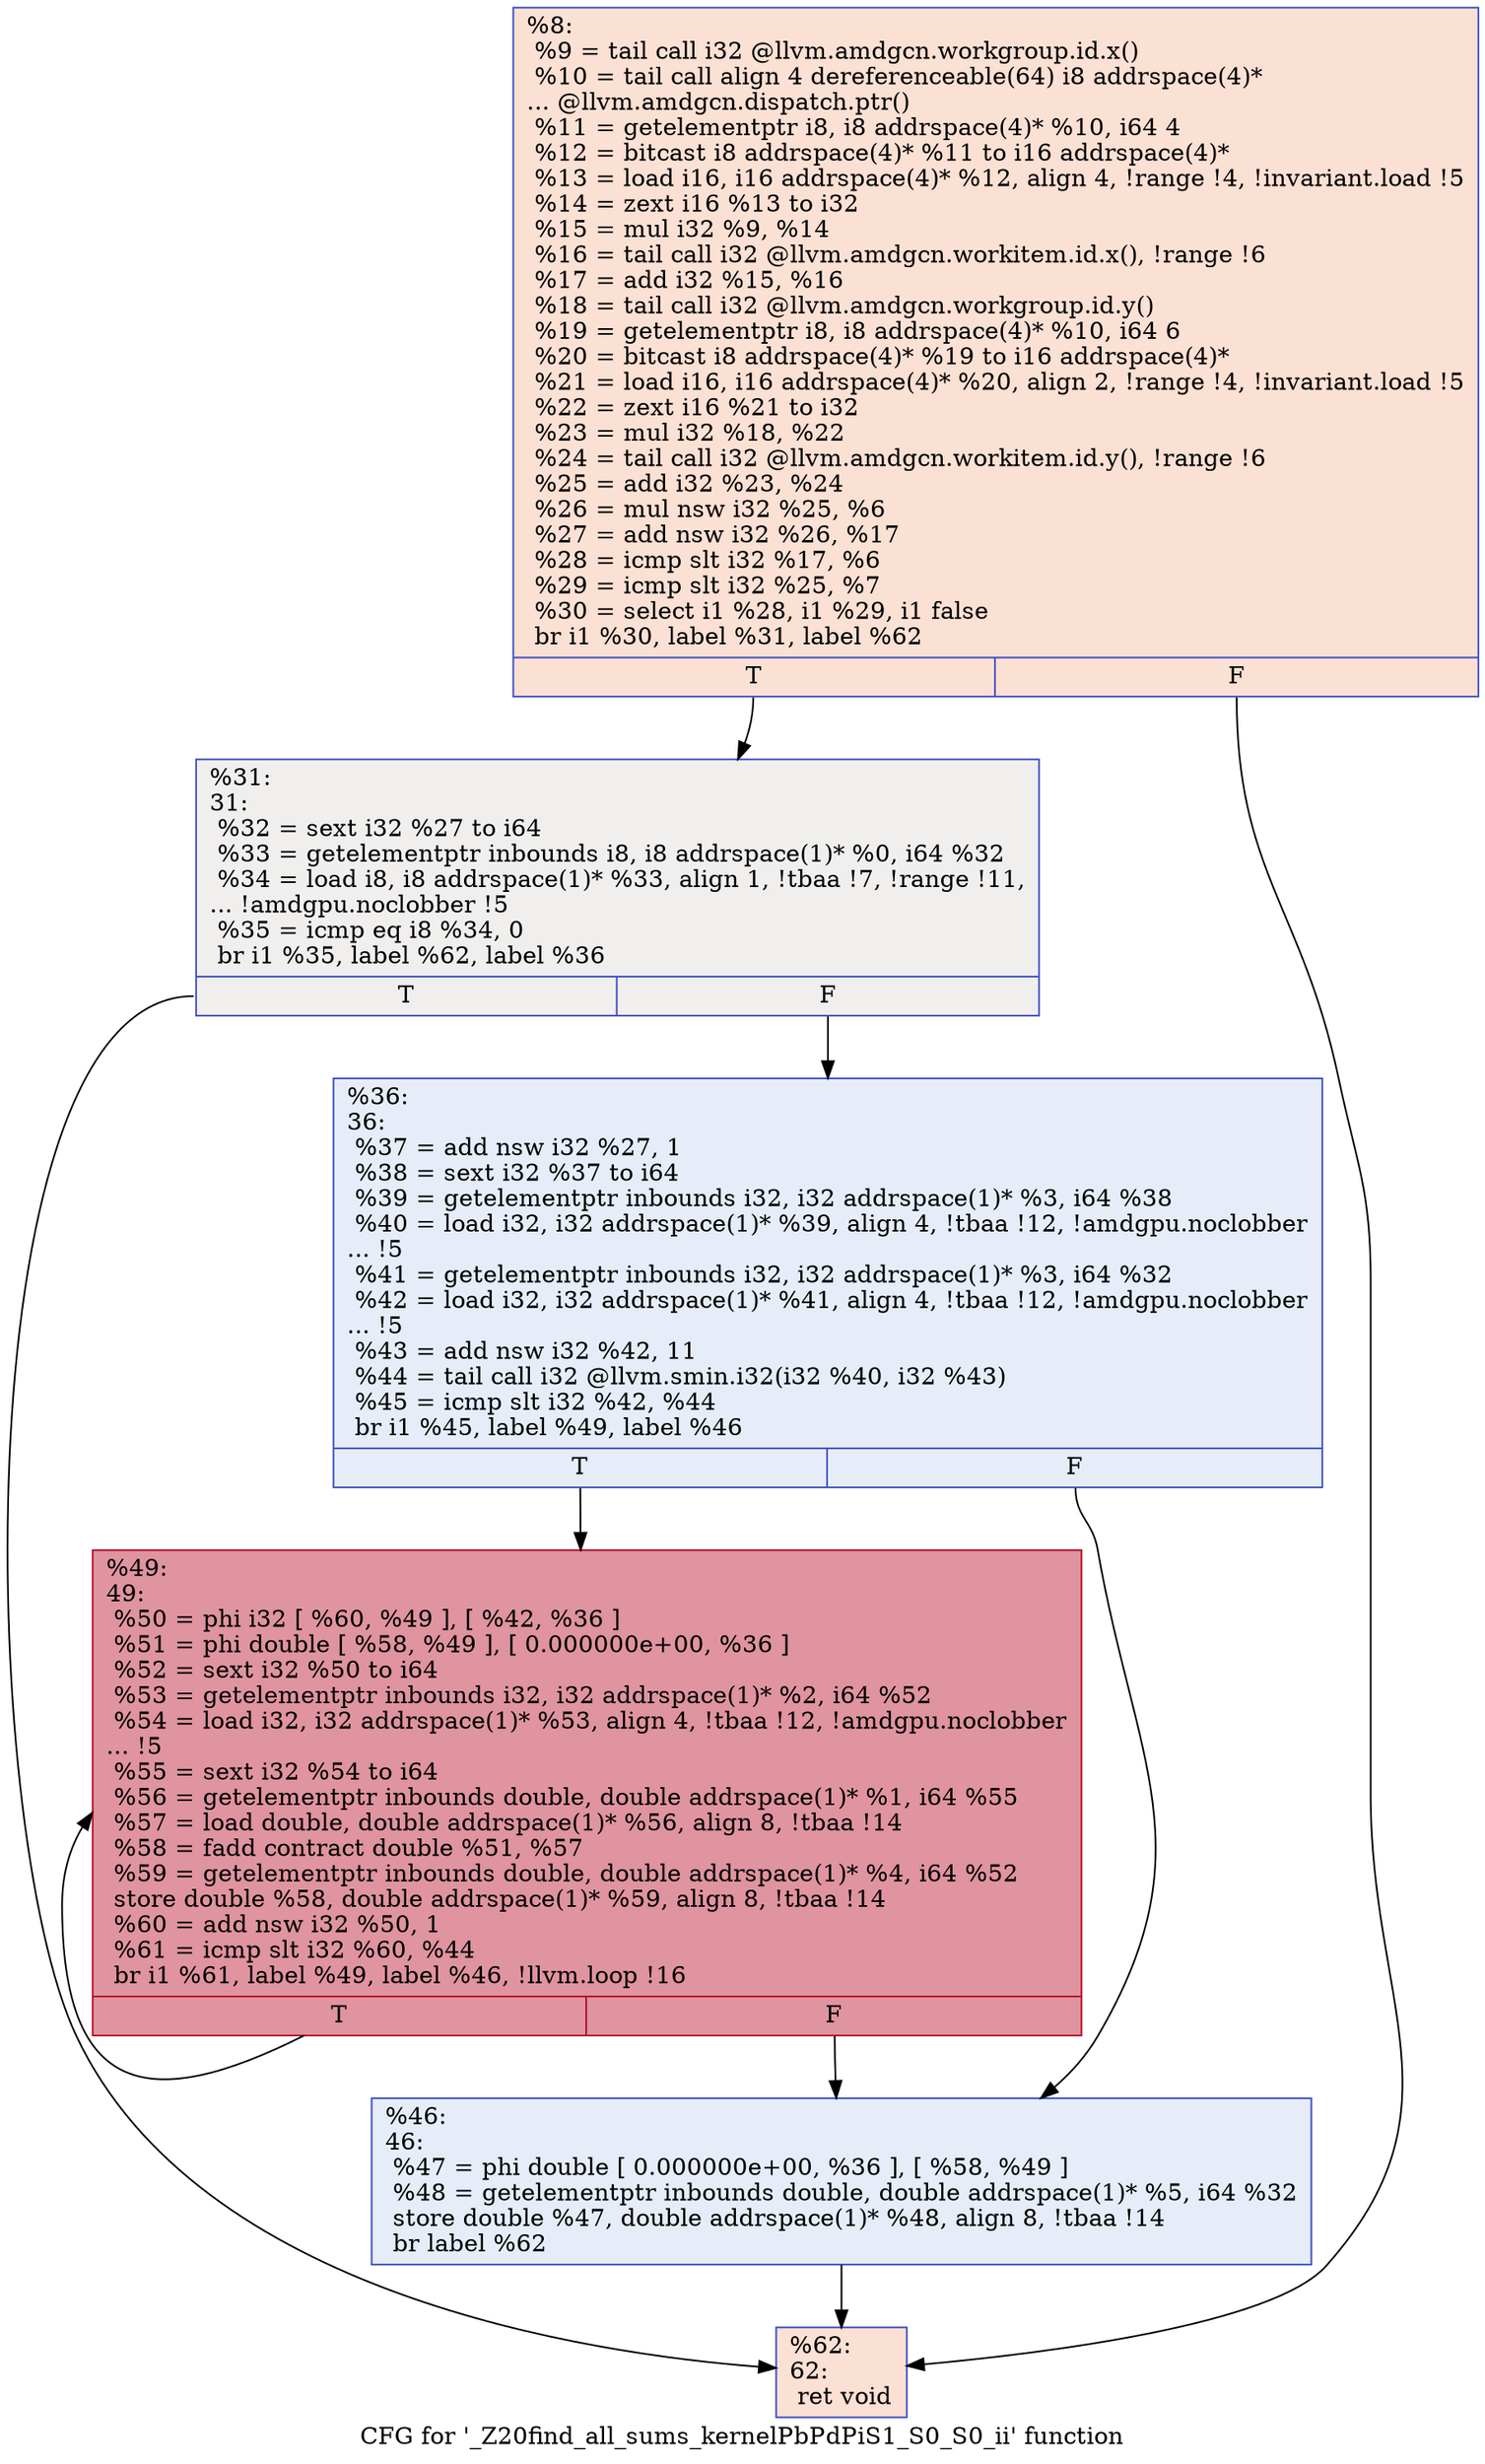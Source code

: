digraph "CFG for '_Z20find_all_sums_kernelPbPdPiS1_S0_S0_ii' function" {
	label="CFG for '_Z20find_all_sums_kernelPbPdPiS1_S0_S0_ii' function";

	Node0x6427c50 [shape=record,color="#3d50c3ff", style=filled, fillcolor="#f7b99e70",label="{%8:\l  %9 = tail call i32 @llvm.amdgcn.workgroup.id.x()\l  %10 = tail call align 4 dereferenceable(64) i8 addrspace(4)*\l... @llvm.amdgcn.dispatch.ptr()\l  %11 = getelementptr i8, i8 addrspace(4)* %10, i64 4\l  %12 = bitcast i8 addrspace(4)* %11 to i16 addrspace(4)*\l  %13 = load i16, i16 addrspace(4)* %12, align 4, !range !4, !invariant.load !5\l  %14 = zext i16 %13 to i32\l  %15 = mul i32 %9, %14\l  %16 = tail call i32 @llvm.amdgcn.workitem.id.x(), !range !6\l  %17 = add i32 %15, %16\l  %18 = tail call i32 @llvm.amdgcn.workgroup.id.y()\l  %19 = getelementptr i8, i8 addrspace(4)* %10, i64 6\l  %20 = bitcast i8 addrspace(4)* %19 to i16 addrspace(4)*\l  %21 = load i16, i16 addrspace(4)* %20, align 2, !range !4, !invariant.load !5\l  %22 = zext i16 %21 to i32\l  %23 = mul i32 %18, %22\l  %24 = tail call i32 @llvm.amdgcn.workitem.id.y(), !range !6\l  %25 = add i32 %23, %24\l  %26 = mul nsw i32 %25, %6\l  %27 = add nsw i32 %26, %17\l  %28 = icmp slt i32 %17, %6\l  %29 = icmp slt i32 %25, %7\l  %30 = select i1 %28, i1 %29, i1 false\l  br i1 %30, label %31, label %62\l|{<s0>T|<s1>F}}"];
	Node0x6427c50:s0 -> Node0x642b7f0;
	Node0x6427c50:s1 -> Node0x642b880;
	Node0x642b7f0 [shape=record,color="#3d50c3ff", style=filled, fillcolor="#e0dbd870",label="{%31:\l31:                                               \l  %32 = sext i32 %27 to i64\l  %33 = getelementptr inbounds i8, i8 addrspace(1)* %0, i64 %32\l  %34 = load i8, i8 addrspace(1)* %33, align 1, !tbaa !7, !range !11,\l... !amdgpu.noclobber !5\l  %35 = icmp eq i8 %34, 0\l  br i1 %35, label %62, label %36\l|{<s0>T|<s1>F}}"];
	Node0x642b7f0:s0 -> Node0x642b880;
	Node0x642b7f0:s1 -> Node0x642c000;
	Node0x642c000 [shape=record,color="#3d50c3ff", style=filled, fillcolor="#c7d7f070",label="{%36:\l36:                                               \l  %37 = add nsw i32 %27, 1\l  %38 = sext i32 %37 to i64\l  %39 = getelementptr inbounds i32, i32 addrspace(1)* %3, i64 %38\l  %40 = load i32, i32 addrspace(1)* %39, align 4, !tbaa !12, !amdgpu.noclobber\l... !5\l  %41 = getelementptr inbounds i32, i32 addrspace(1)* %3, i64 %32\l  %42 = load i32, i32 addrspace(1)* %41, align 4, !tbaa !12, !amdgpu.noclobber\l... !5\l  %43 = add nsw i32 %42, 11\l  %44 = tail call i32 @llvm.smin.i32(i32 %40, i32 %43)\l  %45 = icmp slt i32 %42, %44\l  br i1 %45, label %49, label %46\l|{<s0>T|<s1>F}}"];
	Node0x642c000:s0 -> Node0x642cf40;
	Node0x642c000:s1 -> Node0x642cfd0;
	Node0x642cfd0 [shape=record,color="#3d50c3ff", style=filled, fillcolor="#c7d7f070",label="{%46:\l46:                                               \l  %47 = phi double [ 0.000000e+00, %36 ], [ %58, %49 ]\l  %48 = getelementptr inbounds double, double addrspace(1)* %5, i64 %32\l  store double %47, double addrspace(1)* %48, align 8, !tbaa !14\l  br label %62\l}"];
	Node0x642cfd0 -> Node0x642b880;
	Node0x642cf40 [shape=record,color="#b70d28ff", style=filled, fillcolor="#b70d2870",label="{%49:\l49:                                               \l  %50 = phi i32 [ %60, %49 ], [ %42, %36 ]\l  %51 = phi double [ %58, %49 ], [ 0.000000e+00, %36 ]\l  %52 = sext i32 %50 to i64\l  %53 = getelementptr inbounds i32, i32 addrspace(1)* %2, i64 %52\l  %54 = load i32, i32 addrspace(1)* %53, align 4, !tbaa !12, !amdgpu.noclobber\l... !5\l  %55 = sext i32 %54 to i64\l  %56 = getelementptr inbounds double, double addrspace(1)* %1, i64 %55\l  %57 = load double, double addrspace(1)* %56, align 8, !tbaa !14\l  %58 = fadd contract double %51, %57\l  %59 = getelementptr inbounds double, double addrspace(1)* %4, i64 %52\l  store double %58, double addrspace(1)* %59, align 8, !tbaa !14\l  %60 = add nsw i32 %50, 1\l  %61 = icmp slt i32 %60, %44\l  br i1 %61, label %49, label %46, !llvm.loop !16\l|{<s0>T|<s1>F}}"];
	Node0x642cf40:s0 -> Node0x642cf40;
	Node0x642cf40:s1 -> Node0x642cfd0;
	Node0x642b880 [shape=record,color="#3d50c3ff", style=filled, fillcolor="#f7b99e70",label="{%62:\l62:                                               \l  ret void\l}"];
}
